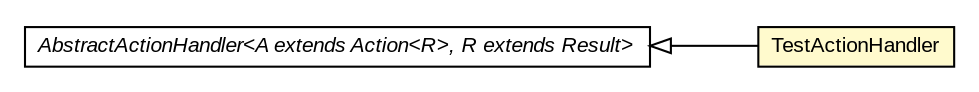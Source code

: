 #!/usr/local/bin/dot
#
# Class diagram 
# Generated by UMLGraph version R5_6-24-gf6e263 (http://www.umlgraph.org/)
#

digraph G {
	edge [fontname="arial",fontsize=10,labelfontname="arial",labelfontsize=10];
	node [fontname="arial",fontsize=10,shape=plaintext];
	nodesep=0.25;
	ranksep=0.5;
	rankdir=LR;
	// com.gwtplatform.dispatch.rpc.server.actionhandler.TestActionHandler
	c509882 [label=<<table title="com.gwtplatform.dispatch.rpc.server.actionhandler.TestActionHandler" border="0" cellborder="1" cellspacing="0" cellpadding="2" port="p" bgcolor="lemonChiffon" href="./TestActionHandler.html">
		<tr><td><table border="0" cellspacing="0" cellpadding="1">
<tr><td align="center" balign="center"> TestActionHandler </td></tr>
		</table></td></tr>
		</table>>, URL="./TestActionHandler.html", fontname="arial", fontcolor="black", fontsize=10.0];
	// com.gwtplatform.dispatch.rpc.server.actionhandler.AbstractActionHandler<A extends com.gwtplatform.dispatch.rpc.shared.Action<R>, R extends com.gwtplatform.dispatch.rpc.shared.Result>
	c509886 [label=<<table title="com.gwtplatform.dispatch.rpc.server.actionhandler.AbstractActionHandler" border="0" cellborder="1" cellspacing="0" cellpadding="2" port="p" href="./AbstractActionHandler.html">
		<tr><td><table border="0" cellspacing="0" cellpadding="1">
<tr><td align="center" balign="center"><font face="arial italic"> AbstractActionHandler&lt;A extends Action&lt;R&gt;, R extends Result&gt; </font></td></tr>
		</table></td></tr>
		</table>>, URL="./AbstractActionHandler.html", fontname="arial", fontcolor="black", fontsize=10.0];
	//com.gwtplatform.dispatch.rpc.server.actionhandler.TestActionHandler extends com.gwtplatform.dispatch.rpc.server.actionhandler.AbstractActionHandler<com.gwtplatform.dispatch.rpc.shared.action.TestAction, com.gwtplatform.dispatch.rpc.shared.action.TestResult>
	c509886:p -> c509882:p [dir=back,arrowtail=empty];
}


